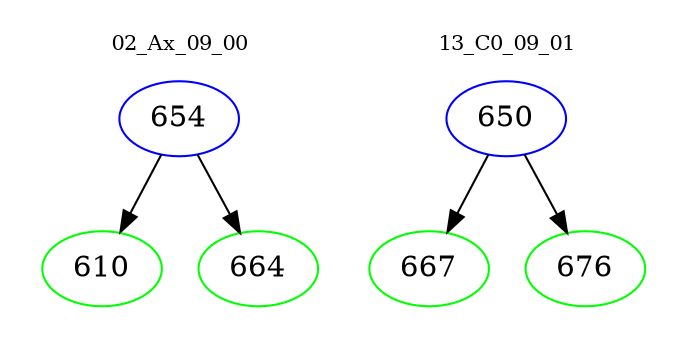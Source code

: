 digraph{
subgraph cluster_0 {
color = white
label = "02_Ax_09_00";
fontsize=10;
T0_654 [label="654", color="blue"]
T0_654 -> T0_610 [color="black"]
T0_610 [label="610", color="green"]
T0_654 -> T0_664 [color="black"]
T0_664 [label="664", color="green"]
}
subgraph cluster_1 {
color = white
label = "13_C0_09_01";
fontsize=10;
T1_650 [label="650", color="blue"]
T1_650 -> T1_667 [color="black"]
T1_667 [label="667", color="green"]
T1_650 -> T1_676 [color="black"]
T1_676 [label="676", color="green"]
}
}

